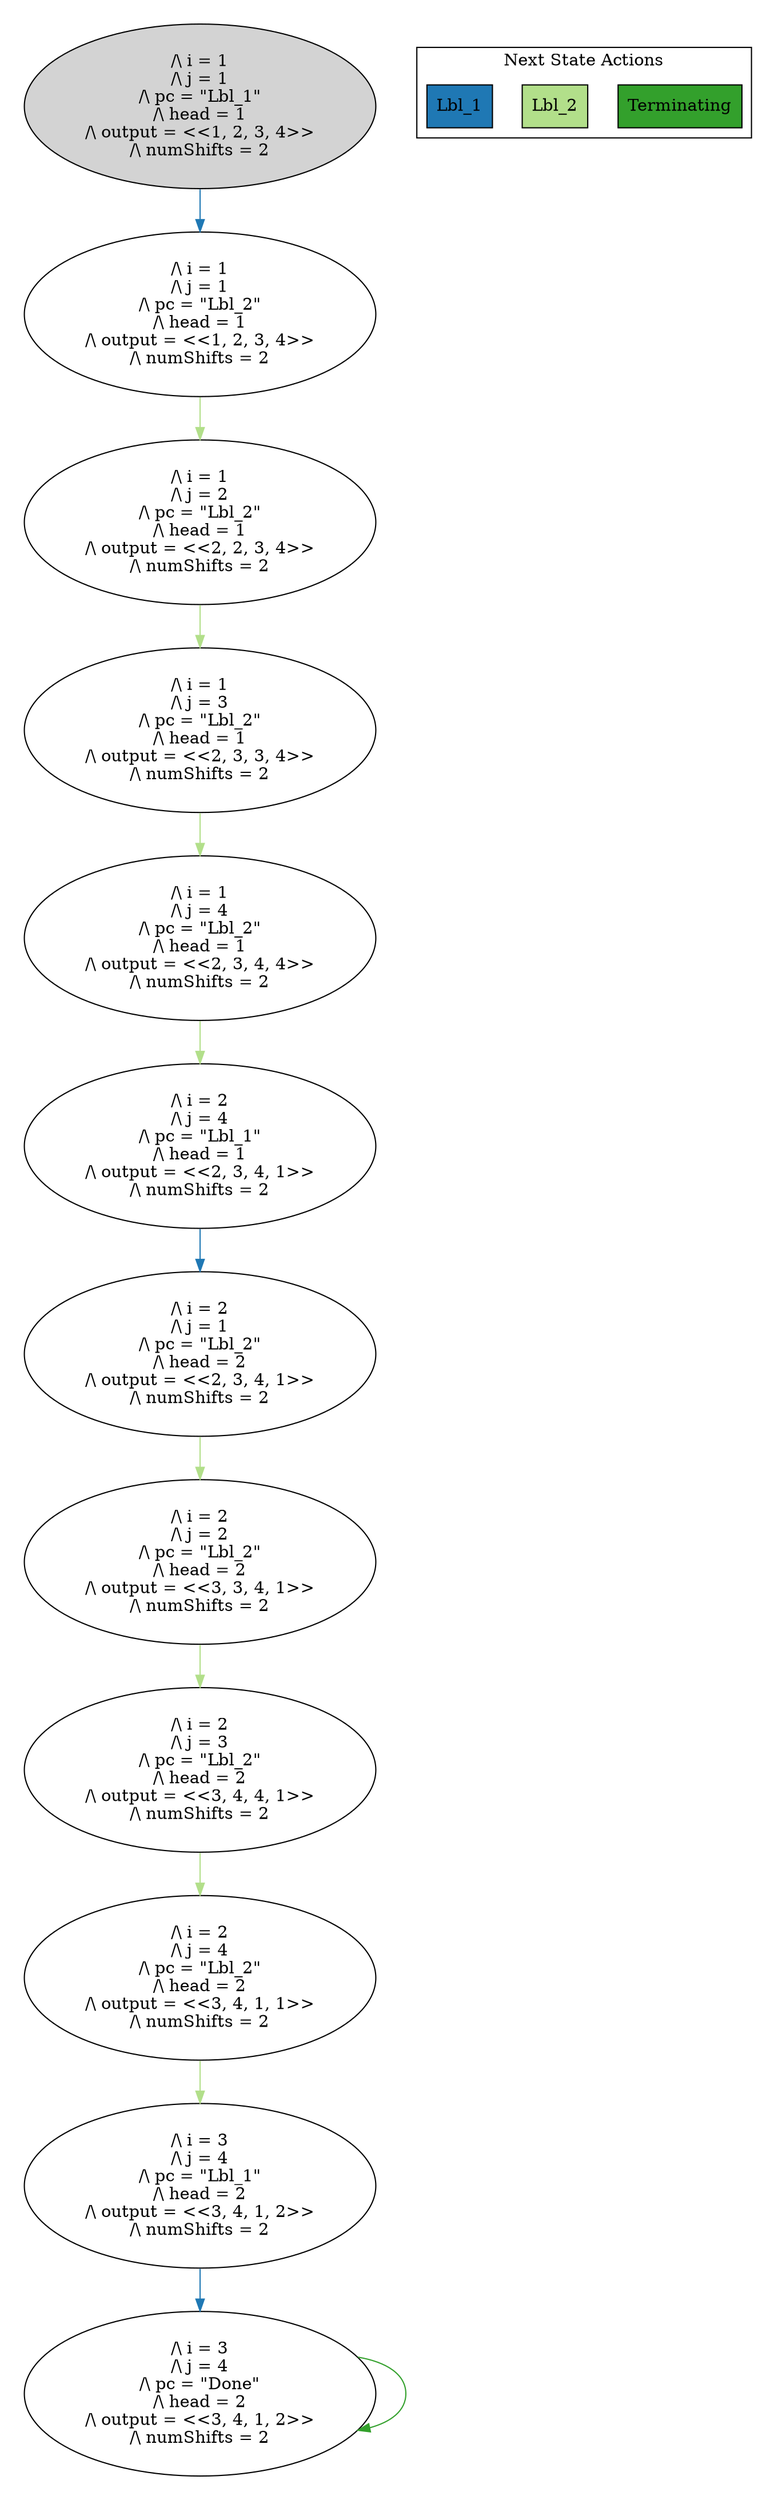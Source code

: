 strict digraph DiskGraph {
edge [colorscheme="paired12"]
nodesep=0.35;
subgraph cluster_graph {
color="white";
1397063070043601453 [label="/\\ i = 1\n/\\ j = 1\n/\\ pc = \"Lbl_1\"\n/\\ head = 1\n/\\ output = <<1, 2, 3, 4>>\n/\\ numShifts = 2",style = filled]
1397063070043601453 -> 8045415362697546568 [label="",color="2",fontcolor="2"];
8045415362697546568 [label="/\\ i = 1\n/\\ j = 1\n/\\ pc = \"Lbl_2\"\n/\\ head = 1\n/\\ output = <<1, 2, 3, 4>>\n/\\ numShifts = 2"];
8045415362697546568 -> -8359850681458887896 [label="",color="3",fontcolor="3"];
-8359850681458887896 [label="/\\ i = 1\n/\\ j = 2\n/\\ pc = \"Lbl_2\"\n/\\ head = 1\n/\\ output = <<2, 2, 3, 4>>\n/\\ numShifts = 2"];
-8359850681458887896 -> -2408163124400671712 [label="",color="3",fontcolor="3"];
-2408163124400671712 [label="/\\ i = 1\n/\\ j = 3\n/\\ pc = \"Lbl_2\"\n/\\ head = 1\n/\\ output = <<2, 3, 3, 4>>\n/\\ numShifts = 2"];
-2408163124400671712 -> 8427592274713766796 [label="",color="3",fontcolor="3"];
8427592274713766796 [label="/\\ i = 1\n/\\ j = 4\n/\\ pc = \"Lbl_2\"\n/\\ head = 1\n/\\ output = <<2, 3, 4, 4>>\n/\\ numShifts = 2"];
8427592274713766796 -> -5423583352491771244 [label="",color="3",fontcolor="3"];
-5423583352491771244 [label="/\\ i = 2\n/\\ j = 4\n/\\ pc = \"Lbl_1\"\n/\\ head = 1\n/\\ output = <<2, 3, 4, 1>>\n/\\ numShifts = 2"];
-5423583352491771244 -> 1490506779179692680 [label="",color="2",fontcolor="2"];
1490506779179692680 [label="/\\ i = 2\n/\\ j = 1\n/\\ pc = \"Lbl_2\"\n/\\ head = 2\n/\\ output = <<2, 3, 4, 1>>\n/\\ numShifts = 2"];
1490506779179692680 -> -7390561933873132813 [label="",color="3",fontcolor="3"];
-7390561933873132813 [label="/\\ i = 2\n/\\ j = 2\n/\\ pc = \"Lbl_2\"\n/\\ head = 2\n/\\ output = <<3, 3, 4, 1>>\n/\\ numShifts = 2"];
-7390561933873132813 -> 4719110390781030182 [label="",color="3",fontcolor="3"];
4719110390781030182 [label="/\\ i = 2\n/\\ j = 3\n/\\ pc = \"Lbl_2\"\n/\\ head = 2\n/\\ output = <<3, 4, 4, 1>>\n/\\ numShifts = 2"];
4719110390781030182 -> -5952099606376264779 [label="",color="3",fontcolor="3"];
-5952099606376264779 [label="/\\ i = 2\n/\\ j = 4\n/\\ pc = \"Lbl_2\"\n/\\ head = 2\n/\\ output = <<3, 4, 1, 1>>\n/\\ numShifts = 2"];
-5952099606376264779 -> -5032968885731910917 [label="",color="3",fontcolor="3"];
-5032968885731910917 [label="/\\ i = 3\n/\\ j = 4\n/\\ pc = \"Lbl_1\"\n/\\ head = 2\n/\\ output = <<3, 4, 1, 2>>\n/\\ numShifts = 2"];
-5032968885731910917 -> 5184709031470625439 [label="",color="2",fontcolor="2"];
5184709031470625439 [label="/\\ i = 3\n/\\ j = 4\n/\\ pc = \"Done\"\n/\\ head = 2\n/\\ output = <<3, 4, 1, 2>>\n/\\ numShifts = 2"];
5184709031470625439 -> 5184709031470625439 [label="",color="4",fontcolor="4"];
{rank = same; 1397063070043601453;}
{rank = same; 8045415362697546568;}
{rank = same; -8359850681458887896;}
{rank = same; -2408163124400671712;}
{rank = same; 8427592274713766796;}
{rank = same; -5423583352491771244;}
{rank = same; 1490506779179692680;}
{rank = same; -7390561933873132813;}
{rank = same; 4719110390781030182;}
{rank = same; -5952099606376264779;}
{rank = same; -5032968885731910917;}
{rank = same; 5184709031470625439;}
}
subgraph cluster_legend {graph[style=bold];label = "Next State Actions" style="solid"
node [ labeljust="l",colorscheme="paired12",style=filled,shape=record ]
Terminating [label="Terminating",fillcolor=4]
Lbl_2 [label="Lbl_2",fillcolor=3]
Lbl_1 [label="Lbl_1",fillcolor=2]
}}